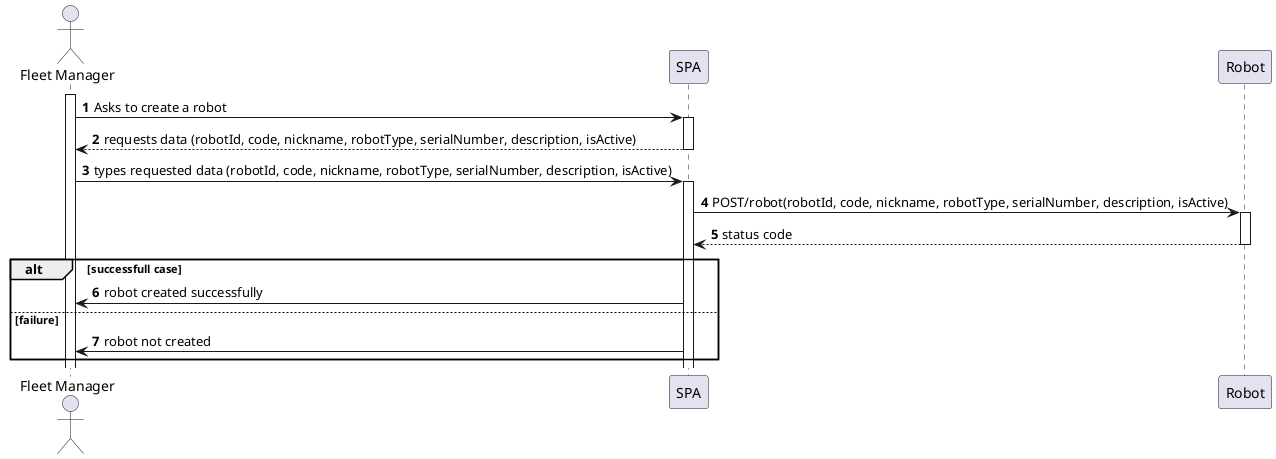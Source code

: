 @startuml
autonumber

Actor "Fleet Manager" as User
activate User
User -> SPA : Asks to create a robot
activate SPA

SPA --> User : requests data (robotId, code, nickname, robotType, serialNumber, description, isActive)
deactivate SPA

User -> SPA : types requested data (robotId, code, nickname, robotType, serialNumber, description, isActive)
activate SPA

SPA -> Robot : POST/robot(robotId, code, nickname, robotType, serialNumber, description, isActive)
activate Robot

Robot --> SPA : status code
deactivate Robot

alt successfull case
    SPA -> User: robot created successfully
else failure
    SPA -> User: robot not created
end


@enduml